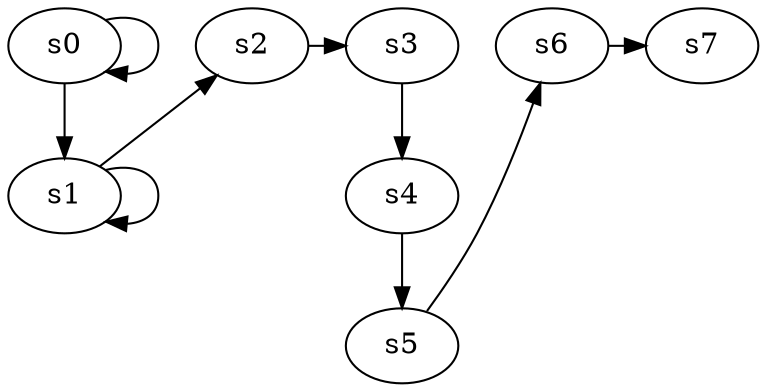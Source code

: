 digraph game_0091_chain_8 {
    s0 [name="s0", player=0];
    s1 [name="s1", player=1, target=1];
    s2 [name="s2", player=0, target=1];
    s3 [name="s3", player=1];
    s4 [name="s4", player=0];
    s5 [name="s5", player=1];
    s6 [name="s6", player=0, target=1];
    s7 [name="s7", player=1];

    s0 -> s1;
    s1 -> s2 [constraint="time == 9 || time == 10 || time == 16 || time == 17"];
    s2 -> s3 [constraint="time == 4 || time == 5 || time == 8 || time == 9 || time == 11"];
    s3 -> s4;
    s4 -> s5;
    s5 -> s6 [constraint="time % 2 == 1"];
    s6 -> s7 [constraint="time % 5 == 1"];
    s0 -> s0 [constraint="time % 2 == 0"];
    s1 -> s1 [constraint="time % 4 == 0"];
}
